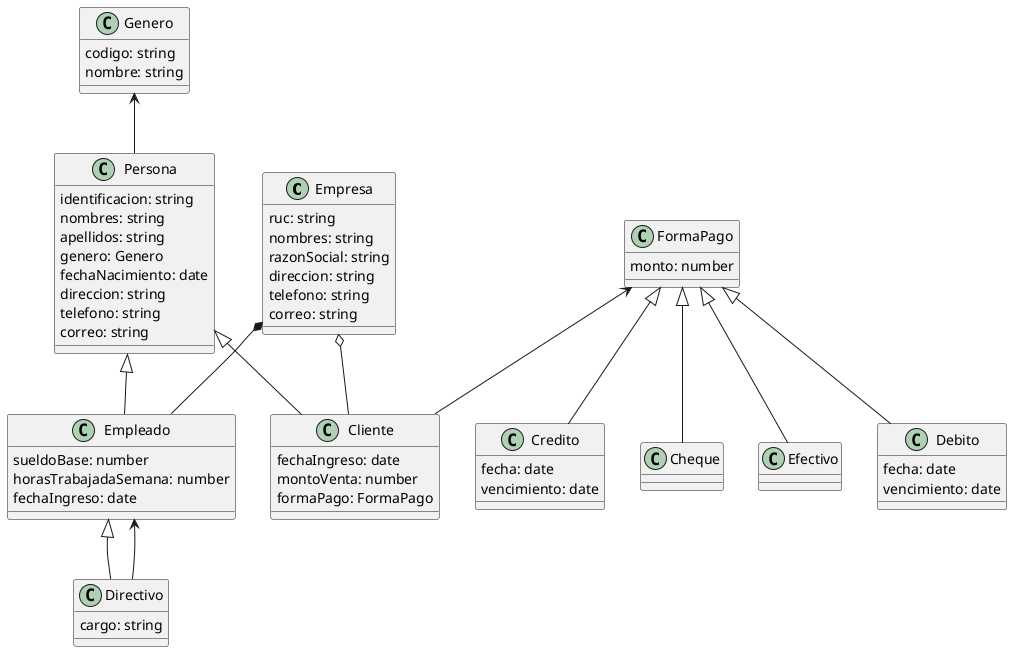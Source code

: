 @startuml

class Empresa{
    ruc: string
    nombres: string
    razonSocial: string
    direccion: string
    telefono: string
    correo: string
}
class Genero{
    codigo: string
    nombre: string
}
class Persona{
    identificacion: string
    nombres: string
    apellidos: string
    genero: Genero
    fechaNacimiento: date
    direccion: string
    telefono: string
    correo: string
}
class Empleado{
    sueldoBase: number
    horasTrabajadaSemana: number
    fechaIngreso: date
}
class Cliente{
    fechaIngreso: date
    montoVenta: number
    formaPago: FormaPago
}

class Directivo{
    cargo: string
}
class FormaPago{
    monto: number
}

class Efectivo{}
class Debito{
    fecha: date
    vencimiento: date
}
class Credito{
    fecha: date
    vencimiento: date
}
class Cheque{}

Persona <|-- Empleado
Persona <|-- Cliente
Empleado <|-- Directivo
Empleado <-- Directivo

Genero <-- Persona

FormaPago <|-- Efectivo
FormaPago <|-- Debito
FormaPago <|-- Credito
FormaPago <|-- Cheque

FormaPago <-- Cliente

Empresa *-- Empleado
Empresa o-- Cliente

@enduml
